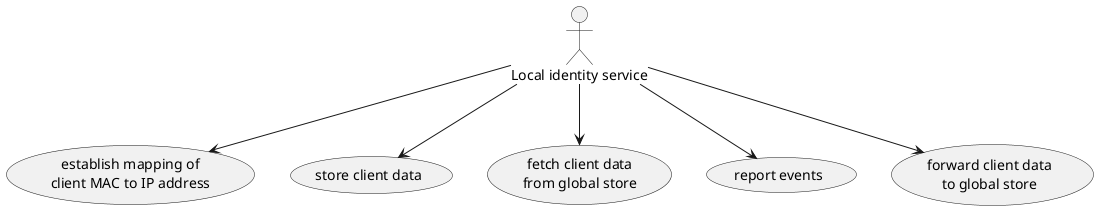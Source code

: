 @startuml
actor :Local identity service: as IS


usecase UC1 as "establish mapping of 
client MAC to IP address"

usecase UC2 as "store client data"

usecase UC3 as "fetch client data
from global store"

usecase UC4 as "report events"

usecase UC5 as "forward client data
to global store"

IS --> UC1
IS --> UC2
IS --> UC3
IS --> UC4
IS --> UC5

@enduml